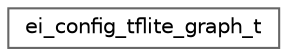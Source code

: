 digraph "Graphical Class Hierarchy"
{
 // LATEX_PDF_SIZE
  bgcolor="transparent";
  edge [fontname=Helvetica,fontsize=10,labelfontname=Helvetica,labelfontsize=10];
  node [fontname=Helvetica,fontsize=10,shape=box,height=0.2,width=0.4];
  rankdir="LR";
  Node0 [id="Node000000",label="ei_config_tflite_graph_t",height=0.2,width=0.4,color="grey40", fillcolor="white", style="filled",URL="$structei__config__tflite__graph__t.html",tooltip=" "];
}
